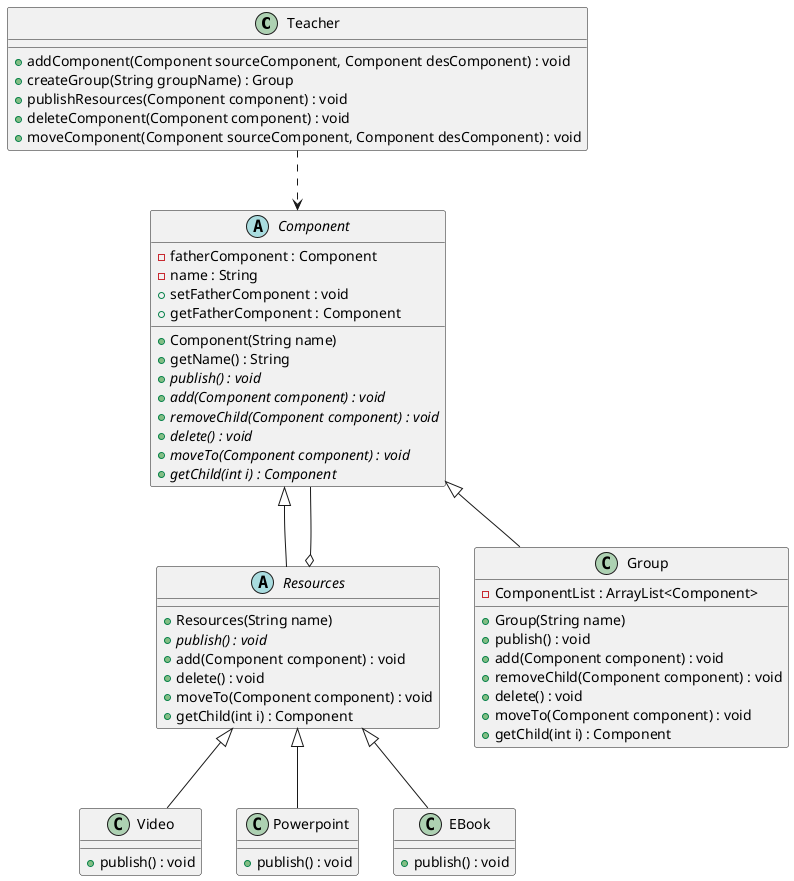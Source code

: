 @startuml

class Teacher {
    + addComponent(Component sourceComponent, Component desComponent) : void
    + createGroup(String groupName) : Group
    + publishResources(Component component) : void
    + deleteComponent(Component component) : void
    + moveComponent(Component sourceComponent, Component desComponent) : void
}

abstract class Component {
    - fatherComponent : Component
    - name : String
    + Component(String name)
    + getName() : String
    + setFatherComponent : void
    + getFatherComponent : Component
    + {abstract} publish() : void
    + {abstract} add(Component component) : void
    + {abstract} removeChild(Component component) : void
    + {abstract} delete() : void
    + {abstract} moveTo(Component component) : void
    + {abstract} getChild(int i) : Component
}

abstract class Resources {
    + Resources(String name)
    + {abstract} publish() : void
    + add(Component component) : void
    + delete() : void
    + moveTo(Component component) : void
    + getChild(int i) : Component
}

class Video {
    + publish() : void
}

class Powerpoint {
    + publish() : void
}

class EBook {
    + publish() : void
}

class Group {
    + Group(String name)
    - ComponentList : ArrayList<Component>
    + publish() : void
    + add(Component component) : void
    + removeChild(Component component) : void
    + delete() : void
    + moveTo(Component component) : void
    + getChild(int i) : Component
}

Video -up-|> Resources
Powerpoint -up-|> Resources
EBook -up-|> Resources

Resources -up-|> Component
Group -up-|> Component
Resources o-- Component

Teacher ..> Component

@enduml